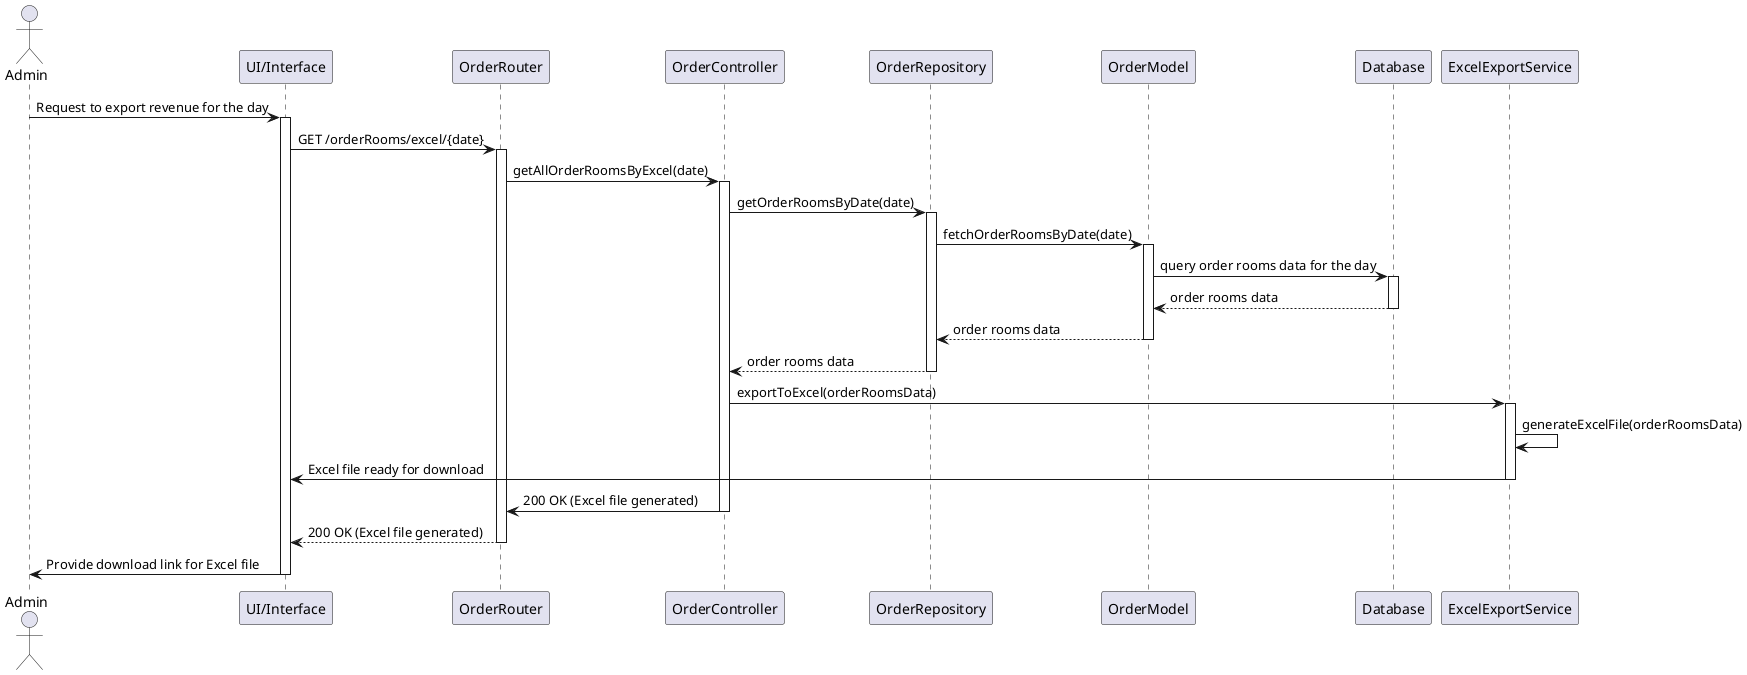 @startuml
actor Admin
participant "UI/Interface" as UI
participant "OrderRouter" as Router
participant "OrderController" as Controller
participant "OrderRepository" as Repository
participant "OrderModel" as OrderModel
participant "Database" as DB
participant "ExcelExportService" as ExcelService

Admin -> UI: Request to export revenue for the day
activate UI
UI -> Router: GET /orderRooms/excel/{date}
activate Router
Router -> Controller: getAllOrderRoomsByExcel(date)
activate Controller
Controller -> Repository: getOrderRoomsByDate(date)
activate Repository

Repository -> OrderModel: fetchOrderRoomsByDate(date)
activate OrderModel
OrderModel -> DB: query order rooms data for the day
activate DB
DB --> OrderModel: order rooms data
deactivate DB
OrderModel --> Repository: order rooms data
deactivate OrderModel
Repository --> Controller: order rooms data
deactivate Repository

Controller -> ExcelService: exportToExcel(orderRoomsData)
activate ExcelService
ExcelService -> ExcelService: generateExcelFile(orderRoomsData)
ExcelService -> UI: Excel file ready for download
deactivate ExcelService

Controller -> Router: 200 OK (Excel file generated)
deactivate Controller
Router --> UI: 200 OK (Excel file generated)
deactivate Router
UI -> Admin: Provide download link for Excel file
deactivate UI
@enduml
